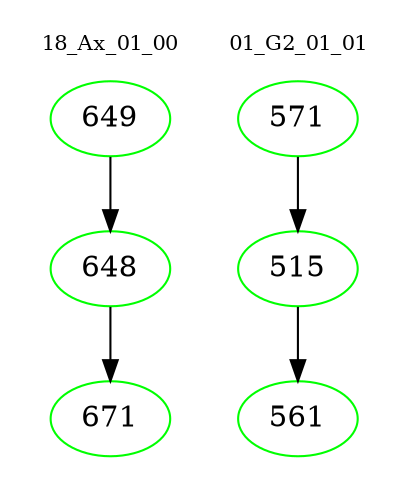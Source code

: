 digraph{
subgraph cluster_0 {
color = white
label = "18_Ax_01_00";
fontsize=10;
T0_649 [label="649", color="green"]
T0_649 -> T0_648 [color="black"]
T0_648 [label="648", color="green"]
T0_648 -> T0_671 [color="black"]
T0_671 [label="671", color="green"]
}
subgraph cluster_1 {
color = white
label = "01_G2_01_01";
fontsize=10;
T1_571 [label="571", color="green"]
T1_571 -> T1_515 [color="black"]
T1_515 [label="515", color="green"]
T1_515 -> T1_561 [color="black"]
T1_561 [label="561", color="green"]
}
}
